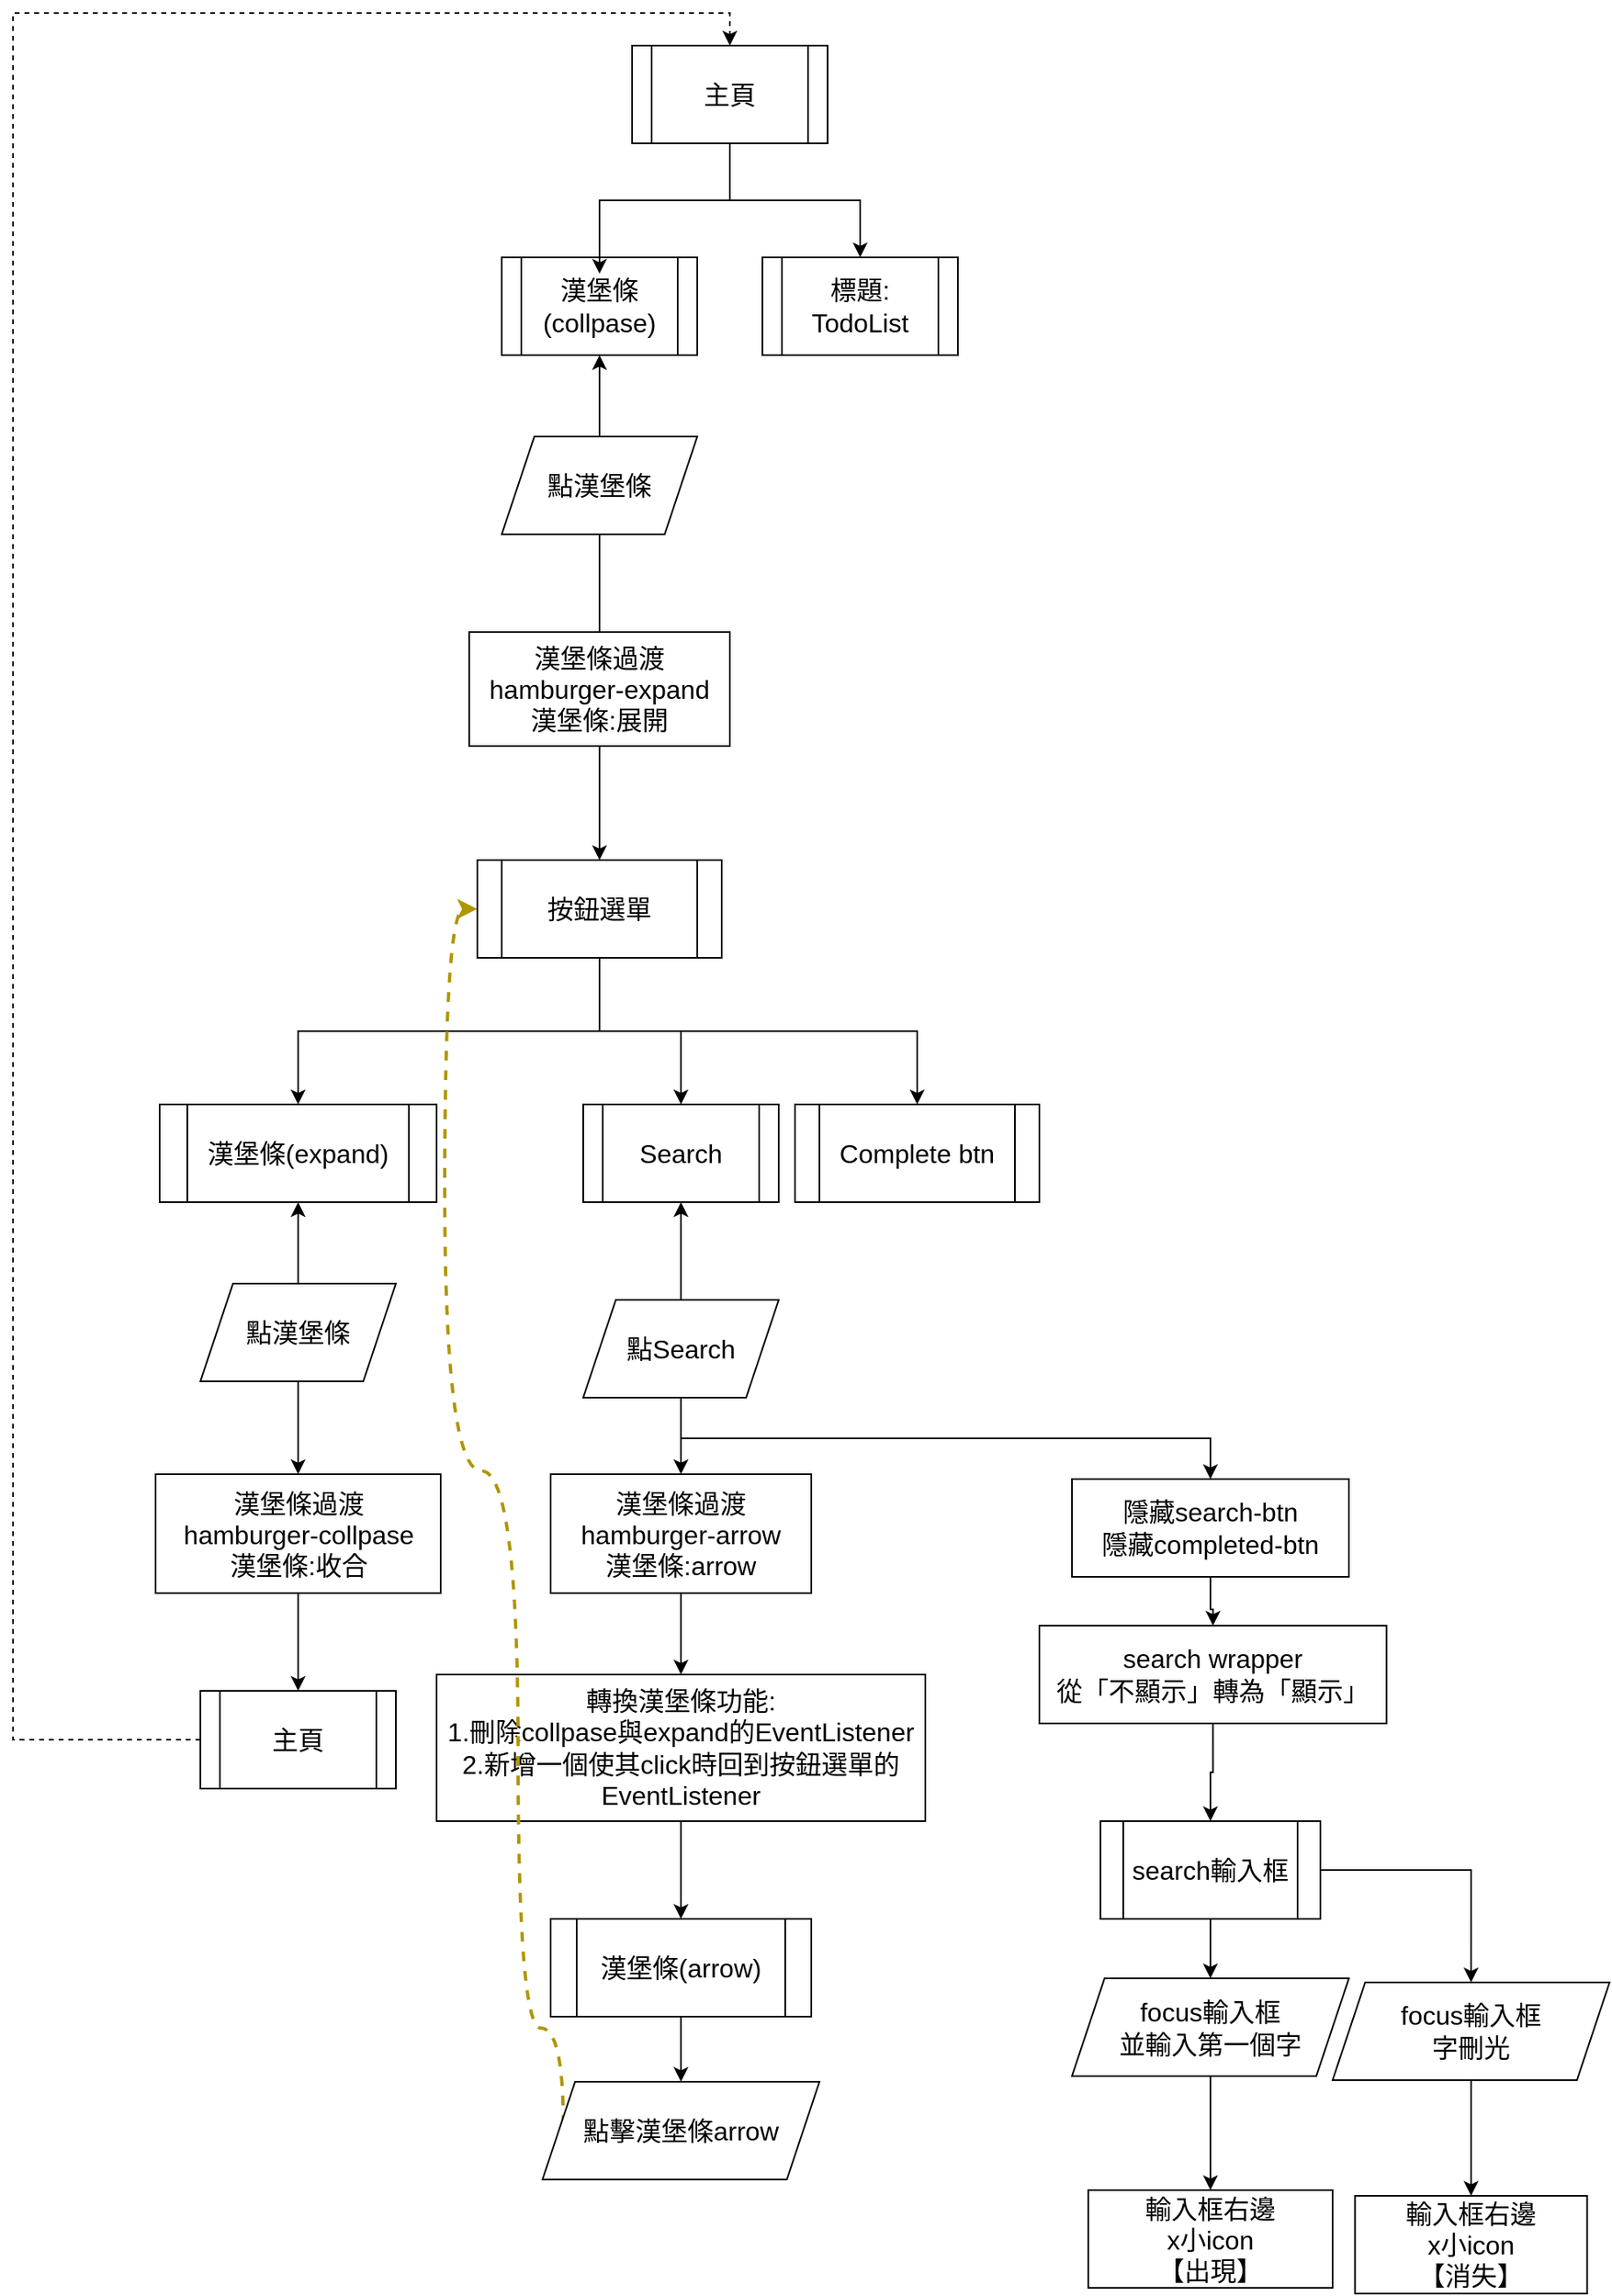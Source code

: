 <mxfile version="17.2.1" type="device"><diagram id="OU_4X724conIC8YHFExM" name="第 1 页"><mxGraphModel dx="2263" dy="1492" grid="1" gridSize="10" guides="0" tooltips="1" connect="1" arrows="1" fold="1" page="1" pageScale="1" pageWidth="1169" pageHeight="827" math="0" shadow="0"><root><mxCell id="0"/><mxCell id="1" parent="0"/><mxCell id="X8EXcj-Cw6bC6t_Icsz7-39" style="edgeStyle=orthogonalEdgeStyle;rounded=0;orthogonalLoop=1;jettySize=auto;html=1;entryX=0.5;entryY=1;entryDx=0;entryDy=0;fontFamily=Helvetica;fontSize=16;fontColor=default;" parent="1" source="X8EXcj-Cw6bC6t_Icsz7-1" target="X8EXcj-Cw6bC6t_Icsz7-38" edge="1"><mxGeometry relative="1" as="geometry"/></mxCell><mxCell id="X8EXcj-Cw6bC6t_Icsz7-1" value="點漢堡條" style="shape=parallelogram;perimeter=parallelogramPerimeter;whiteSpace=wrap;html=1;fixedSize=1;fontFamily=Helvetica;fontSize=16;fontColor=default;align=center;strokeColor=default;fillColor=default;" parent="1" vertex="1"><mxGeometry x="260" y="190" width="120" height="60" as="geometry"/></mxCell><mxCell id="X8EXcj-Cw6bC6t_Icsz7-10" value="" style="edgeStyle=orthogonalEdgeStyle;rounded=0;orthogonalLoop=1;jettySize=auto;html=1;fontFamily=Helvetica;fontSize=16;fontColor=default;exitX=0.5;exitY=1;exitDx=0;exitDy=0;" parent="1" source="X8EXcj-Cw6bC6t_Icsz7-4" target="X8EXcj-Cw6bC6t_Icsz7-9" edge="1"><mxGeometry relative="1" as="geometry"/></mxCell><mxCell id="X8EXcj-Cw6bC6t_Icsz7-16" value="" style="edgeStyle=orthogonalEdgeStyle;rounded=0;orthogonalLoop=1;jettySize=auto;html=1;fontFamily=Helvetica;fontSize=16;fontColor=default;" parent="1" source="X8EXcj-Cw6bC6t_Icsz7-4" target="X8EXcj-Cw6bC6t_Icsz7-15" edge="1"><mxGeometry relative="1" as="geometry"/></mxCell><mxCell id="X8EXcj-Cw6bC6t_Icsz7-41" value="" style="edgeStyle=orthogonalEdgeStyle;rounded=0;orthogonalLoop=1;jettySize=auto;html=1;fontFamily=Helvetica;fontSize=16;fontColor=default;exitX=0.5;exitY=1;exitDx=0;exitDy=0;" parent="1" source="X8EXcj-Cw6bC6t_Icsz7-4" target="X8EXcj-Cw6bC6t_Icsz7-40" edge="1"><mxGeometry relative="1" as="geometry"/></mxCell><mxCell id="X8EXcj-Cw6bC6t_Icsz7-4" value="按鈕選單" style="shape=process;whiteSpace=wrap;html=1;backgroundOutline=1;fontFamily=Helvetica;fontSize=16;fontColor=default;align=center;strokeColor=default;fillColor=default;" parent="1" vertex="1"><mxGeometry x="245" y="450" width="150" height="60" as="geometry"/></mxCell><mxCell id="X8EXcj-Cw6bC6t_Icsz7-9" value="&lt;font style=&quot;font-size: 16px&quot;&gt;漢堡條(&lt;span style=&quot;font-size: 16px&quot;&gt;expand&lt;/span&gt;)&lt;/font&gt;" style="shape=process;whiteSpace=wrap;html=1;backgroundOutline=1;fontFamily=Helvetica;fontSize=16;fontColor=default;align=center;strokeColor=default;fillColor=default;rounded=0;" parent="1" vertex="1"><mxGeometry x="50" y="600" width="170" height="60" as="geometry"/></mxCell><mxCell id="X8EXcj-Cw6bC6t_Icsz7-15" value="Search" style="shape=process;whiteSpace=wrap;html=1;backgroundOutline=1;fontFamily=Helvetica;fontSize=16;fontColor=default;align=center;strokeColor=default;fillColor=default;" parent="1" vertex="1"><mxGeometry x="310" y="600" width="120" height="60" as="geometry"/></mxCell><mxCell id="X8EXcj-Cw6bC6t_Icsz7-38" value="漢堡條(collpase)" style="shape=process;whiteSpace=wrap;html=1;backgroundOutline=1;labelBackgroundColor=default;fontFamily=Helvetica;fontSize=16;fontColor=default;fillColor=default;gradientColor=none;rounded=0;" parent="1" vertex="1"><mxGeometry x="260" y="80" width="120" height="60" as="geometry"/></mxCell><mxCell id="X8EXcj-Cw6bC6t_Icsz7-40" value="Complete btn" style="shape=process;whiteSpace=wrap;html=1;backgroundOutline=1;fontFamily=Helvetica;fontSize=16;fontColor=default;align=center;strokeColor=default;fillColor=default;" parent="1" vertex="1"><mxGeometry x="440" y="600" width="150" height="60" as="geometry"/></mxCell><mxCell id="X8EXcj-Cw6bC6t_Icsz7-44" value="&lt;span style=&quot;font-size: 16px&quot;&gt;漢堡條&lt;/span&gt;&lt;span style=&quot;font-size: 16px&quot;&gt;過渡&lt;/span&gt;&lt;br style=&quot;font-size: 16px&quot;&gt;&lt;span style=&quot;font-size: 16px&quot;&gt;hamburger-expand&lt;br style=&quot;font-size: 16px&quot;&gt;漢堡條:展開&lt;br style=&quot;font-size: 16px&quot;&gt;&lt;/span&gt;" style="rounded=0;whiteSpace=wrap;html=1;fontFamily=Helvetica;fontSize=16;fontColor=default;strokeColor=default;fillColor=default;" parent="1" vertex="1"><mxGeometry x="240" y="310" width="160" height="70" as="geometry"/></mxCell><mxCell id="X8EXcj-Cw6bC6t_Icsz7-45" value="" style="edgeStyle=orthogonalEdgeStyle;rounded=0;orthogonalLoop=1;jettySize=auto;html=1;fontFamily=Helvetica;fontSize=16;fontColor=default;endArrow=none;entryX=0.5;entryY=0;entryDx=0;entryDy=0;" parent="1" source="X8EXcj-Cw6bC6t_Icsz7-1" target="X8EXcj-Cw6bC6t_Icsz7-44" edge="1"><mxGeometry relative="1" as="geometry"><mxPoint x="320" y="250.0" as="sourcePoint"/><mxPoint x="350" y="360" as="targetPoint"/></mxGeometry></mxCell><mxCell id="X8EXcj-Cw6bC6t_Icsz7-46" value="標題:&lt;br style=&quot;font-size: 16px;&quot;&gt;TodoList" style="shape=process;whiteSpace=wrap;html=1;backgroundOutline=1;fontFamily=Helvetica;fontSize=16;fontColor=default;strokeColor=default;fillColor=default;" parent="1" vertex="1"><mxGeometry x="420" y="80" width="120" height="60" as="geometry"/></mxCell><mxCell id="X8EXcj-Cw6bC6t_Icsz7-54" style="edgeStyle=orthogonalEdgeStyle;rounded=0;orthogonalLoop=1;jettySize=auto;html=1;entryX=0.5;entryY=1;entryDx=0;entryDy=0;fontFamily=Helvetica;fontSize=16;fontColor=default;" parent="1" source="X8EXcj-Cw6bC6t_Icsz7-47" target="X8EXcj-Cw6bC6t_Icsz7-9" edge="1"><mxGeometry relative="1" as="geometry"/></mxCell><mxCell id="X8EXcj-Cw6bC6t_Icsz7-56" value="" style="edgeStyle=orthogonalEdgeStyle;rounded=0;orthogonalLoop=1;jettySize=auto;html=1;fontFamily=Helvetica;fontSize=16;fontColor=default;" parent="1" source="X8EXcj-Cw6bC6t_Icsz7-47" target="X8EXcj-Cw6bC6t_Icsz7-55" edge="1"><mxGeometry relative="1" as="geometry"/></mxCell><mxCell id="X8EXcj-Cw6bC6t_Icsz7-47" value="點漢堡條" style="shape=parallelogram;perimeter=parallelogramPerimeter;whiteSpace=wrap;html=1;fixedSize=1;fontFamily=Helvetica;fontSize=16;fontColor=default;strokeColor=default;fillColor=default;" parent="1" vertex="1"><mxGeometry x="75" y="710" width="120" height="60" as="geometry"/></mxCell><mxCell id="X8EXcj-Cw6bC6t_Icsz7-53" style="edgeStyle=orthogonalEdgeStyle;rounded=0;orthogonalLoop=1;jettySize=auto;html=1;fontFamily=Helvetica;fontSize=16;fontColor=default;exitX=0.5;exitY=1;exitDx=0;exitDy=0;" parent="1" source="X8EXcj-Cw6bC6t_Icsz7-44" edge="1"><mxGeometry relative="1" as="geometry"><mxPoint x="320" y="430" as="sourcePoint"/><mxPoint x="320" y="450" as="targetPoint"/></mxGeometry></mxCell><mxCell id="X8EXcj-Cw6bC6t_Icsz7-62" value="" style="edgeStyle=orthogonalEdgeStyle;rounded=0;orthogonalLoop=1;jettySize=auto;html=1;fontFamily=Helvetica;fontSize=16;fontColor=default;entryX=0.5;entryY=0;entryDx=0;entryDy=0;" parent="1" source="X8EXcj-Cw6bC6t_Icsz7-55" target="X8EXcj-Cw6bC6t_Icsz7-67" edge="1"><mxGeometry relative="1" as="geometry"><mxPoint x="135" y="960" as="targetPoint"/></mxGeometry></mxCell><mxCell id="X8EXcj-Cw6bC6t_Icsz7-55" value="&lt;span style=&quot;font-size: 16px&quot;&gt;漢堡條過渡&lt;/span&gt;&lt;br style=&quot;font-size: 16px&quot;&gt;&lt;span style=&quot;font-size: 16px&quot;&gt;hamburger-collpase&lt;br style=&quot;font-size: 16px&quot;&gt;漢堡條:收合&lt;/span&gt;" style="whiteSpace=wrap;html=1;fontSize=16;fillColor=default;rounded=0;" parent="1" vertex="1"><mxGeometry x="47.5" y="827" width="175" height="73" as="geometry"/></mxCell><mxCell id="X8EXcj-Cw6bC6t_Icsz7-65" style="edgeStyle=orthogonalEdgeStyle;rounded=0;orthogonalLoop=1;jettySize=auto;html=1;entryX=0.5;entryY=0.167;entryDx=0;entryDy=0;entryPerimeter=0;fontFamily=Helvetica;fontSize=16;fontColor=default;" parent="1" source="X8EXcj-Cw6bC6t_Icsz7-64" target="X8EXcj-Cw6bC6t_Icsz7-38" edge="1"><mxGeometry relative="1" as="geometry"/></mxCell><mxCell id="X8EXcj-Cw6bC6t_Icsz7-66" style="edgeStyle=orthogonalEdgeStyle;rounded=0;orthogonalLoop=1;jettySize=auto;html=1;entryX=0.5;entryY=0;entryDx=0;entryDy=0;fontFamily=Helvetica;fontSize=16;fontColor=default;" parent="1" source="X8EXcj-Cw6bC6t_Icsz7-64" target="X8EXcj-Cw6bC6t_Icsz7-46" edge="1"><mxGeometry relative="1" as="geometry"/></mxCell><mxCell id="X8EXcj-Cw6bC6t_Icsz7-64" value="主頁" style="shape=process;whiteSpace=wrap;html=1;backgroundOutline=1;fontFamily=Helvetica;fontSize=16;fontColor=default;strokeColor=default;fillColor=default;" parent="1" vertex="1"><mxGeometry x="340" y="-50" width="120" height="60" as="geometry"/></mxCell><mxCell id="X8EXcj-Cw6bC6t_Icsz7-68" style="edgeStyle=orthogonalEdgeStyle;rounded=0;orthogonalLoop=1;jettySize=auto;html=1;entryX=0.5;entryY=0;entryDx=0;entryDy=0;fontFamily=Helvetica;fontSize=16;fontColor=default;dashed=1;" parent="1" source="X8EXcj-Cw6bC6t_Icsz7-67" target="X8EXcj-Cw6bC6t_Icsz7-64" edge="1"><mxGeometry relative="1" as="geometry"><Array as="points"><mxPoint x="-40" y="990"/><mxPoint x="-40" y="-70"/><mxPoint x="400" y="-70"/></Array></mxGeometry></mxCell><mxCell id="X8EXcj-Cw6bC6t_Icsz7-67" value="主頁" style="shape=process;whiteSpace=wrap;html=1;backgroundOutline=1;fontFamily=Helvetica;fontSize=16;fontColor=default;strokeColor=default;fillColor=default;" parent="1" vertex="1"><mxGeometry x="75" y="960" width="120" height="60" as="geometry"/></mxCell><mxCell id="X8EXcj-Cw6bC6t_Icsz7-70" style="edgeStyle=orthogonalEdgeStyle;rounded=0;orthogonalLoop=1;jettySize=auto;html=1;entryX=0.5;entryY=1;entryDx=0;entryDy=0;fontFamily=Helvetica;fontSize=16;fontColor=default;" parent="1" source="X8EXcj-Cw6bC6t_Icsz7-69" target="X8EXcj-Cw6bC6t_Icsz7-15" edge="1"><mxGeometry relative="1" as="geometry"/></mxCell><mxCell id="X8EXcj-Cw6bC6t_Icsz7-71" style="edgeStyle=orthogonalEdgeStyle;rounded=0;orthogonalLoop=1;jettySize=auto;html=1;fontFamily=Helvetica;fontSize=16;fontColor=default;entryX=0.5;entryY=0;entryDx=0;entryDy=0;" parent="1" source="X8EXcj-Cw6bC6t_Icsz7-69" target="X8EXcj-Cw6bC6t_Icsz7-72" edge="1"><mxGeometry relative="1" as="geometry"><mxPoint x="370" y="830" as="targetPoint"/></mxGeometry></mxCell><mxCell id="X8EXcj-Cw6bC6t_Icsz7-78" style="edgeStyle=orthogonalEdgeStyle;shape=connector;rounded=0;orthogonalLoop=1;jettySize=auto;html=1;labelBackgroundColor=default;fontFamily=Helvetica;fontSize=16;fontColor=default;endArrow=classic;strokeColor=default;exitX=0.5;exitY=1;exitDx=0;exitDy=0;" parent="1" source="X8EXcj-Cw6bC6t_Icsz7-69" target="X8EXcj-Cw6bC6t_Icsz7-79" edge="1"><mxGeometry relative="1" as="geometry"><mxPoint x="530" y="830" as="targetPoint"/></mxGeometry></mxCell><mxCell id="X8EXcj-Cw6bC6t_Icsz7-69" value="點Search" style="shape=parallelogram;perimeter=parallelogramPerimeter;whiteSpace=wrap;html=1;fixedSize=1;fontFamily=Helvetica;fontSize=16;fontColor=default;strokeColor=default;fillColor=default;" parent="1" vertex="1"><mxGeometry x="310" y="720" width="120" height="60" as="geometry"/></mxCell><mxCell id="X8EXcj-Cw6bC6t_Icsz7-75" value="" style="edgeStyle=orthogonalEdgeStyle;shape=connector;rounded=0;orthogonalLoop=1;jettySize=auto;html=1;labelBackgroundColor=default;fontFamily=Helvetica;fontSize=16;fontColor=default;endArrow=classic;strokeColor=default;exitX=0.5;exitY=1;exitDx=0;exitDy=0;" parent="1" source="X8EXcj-Cw6bC6t_Icsz7-76" target="X8EXcj-Cw6bC6t_Icsz7-74" edge="1"><mxGeometry relative="1" as="geometry"><mxPoint x="370" y="970" as="sourcePoint"/></mxGeometry></mxCell><mxCell id="X8EXcj-Cw6bC6t_Icsz7-77" value="" style="edgeStyle=orthogonalEdgeStyle;shape=connector;rounded=0;orthogonalLoop=1;jettySize=auto;html=1;labelBackgroundColor=default;fontFamily=Helvetica;fontSize=16;fontColor=default;endArrow=classic;strokeColor=default;" parent="1" source="X8EXcj-Cw6bC6t_Icsz7-72" target="X8EXcj-Cw6bC6t_Icsz7-76" edge="1"><mxGeometry relative="1" as="geometry"/></mxCell><mxCell id="X8EXcj-Cw6bC6t_Icsz7-72" value="&lt;span style=&quot;font-size: 16px&quot;&gt;漢堡條&lt;/span&gt;&lt;span style=&quot;font-size: 16px&quot;&gt;過渡&lt;/span&gt;&lt;br style=&quot;font-size: 16px&quot;&gt;&lt;span style=&quot;font-size: 16px&quot;&gt;hamburger-arrow&lt;br style=&quot;font-size: 16px&quot;&gt;漢堡條:&lt;/span&gt;&lt;span style=&quot;font-size: 16px&quot;&gt;arrow&lt;/span&gt;" style="rounded=0;whiteSpace=wrap;html=1;fontFamily=Helvetica;fontSize=16;fontColor=default;strokeColor=default;fillColor=default;" parent="1" vertex="1"><mxGeometry x="290" y="827" width="160" height="73" as="geometry"/></mxCell><mxCell id="X8EXcj-Cw6bC6t_Icsz7-74" value="&lt;span style=&quot;font-size: 16px&quot;&gt;漢堡條(arrow)&lt;/span&gt;" style="shape=process;whiteSpace=wrap;html=1;backgroundOutline=1;fontFamily=Helvetica;fontSize=16;fontColor=default;align=center;strokeColor=default;fillColor=default;" parent="1" vertex="1"><mxGeometry x="290" y="1100" width="160" height="60" as="geometry"/></mxCell><mxCell id="X8EXcj-Cw6bC6t_Icsz7-76" value="轉換漢堡條功能:&lt;br&gt;1.刪除collpase與expand的EventListener&lt;br&gt;2.新增一個使其click時回到按鈕選單的EventListener" style="whiteSpace=wrap;html=1;fontSize=16;rounded=0;" parent="1" vertex="1"><mxGeometry x="220" y="950" width="300" height="90" as="geometry"/></mxCell><mxCell id="X8EXcj-Cw6bC6t_Icsz7-81" value="" style="edgeStyle=orthogonalEdgeStyle;shape=connector;rounded=0;orthogonalLoop=1;jettySize=auto;html=1;labelBackgroundColor=default;fontFamily=Helvetica;fontSize=16;fontColor=default;endArrow=classic;strokeColor=default;entryX=0.5;entryY=0;entryDx=0;entryDy=0;" parent="1" source="X8EXcj-Cw6bC6t_Icsz7-79" target="X8EXcj-Cw6bC6t_Icsz7-80" edge="1"><mxGeometry relative="1" as="geometry"><mxPoint x="694.978" y="926.5" as="targetPoint"/></mxGeometry></mxCell><mxCell id="X8EXcj-Cw6bC6t_Icsz7-79" value="隱藏search-btn&lt;br&gt;隱藏completed-btn" style="rounded=0;whiteSpace=wrap;html=1;fontFamily=Helvetica;fontSize=16;fontColor=default;strokeColor=default;fillColor=default;" parent="1" vertex="1"><mxGeometry x="610" y="830" width="170" height="60" as="geometry"/></mxCell><mxCell id="X8EXcj-Cw6bC6t_Icsz7-82" style="edgeStyle=orthogonalEdgeStyle;shape=connector;rounded=0;orthogonalLoop=1;jettySize=auto;html=1;labelBackgroundColor=default;fontFamily=Helvetica;fontSize=16;fontColor=default;endArrow=classic;strokeColor=default;entryX=0.5;entryY=0;entryDx=0;entryDy=0;exitX=0.5;exitY=1;exitDx=0;exitDy=0;" parent="1" source="X8EXcj-Cw6bC6t_Icsz7-80" target="X8EXcj-Cw6bC6t_Icsz7-83" edge="1"><mxGeometry relative="1" as="geometry"><mxPoint x="673.445" y="1040" as="targetPoint"/><mxPoint x="694.978" y="986.5" as="sourcePoint"/></mxGeometry></mxCell><mxCell id="X8EXcj-Cw6bC6t_Icsz7-80" value="search wrapper&lt;br&gt;從「不顯示」轉為「顯示」" style="whiteSpace=wrap;html=1;fontSize=16;rounded=0;" parent="1" vertex="1"><mxGeometry x="590" y="920" width="213.12" height="60" as="geometry"/></mxCell><mxCell id="X8EXcj-Cw6bC6t_Icsz7-99" style="edgeStyle=orthogonalEdgeStyle;shape=connector;rounded=0;orthogonalLoop=1;jettySize=auto;html=1;labelBackgroundColor=default;fontFamily=Helvetica;fontSize=16;fontColor=default;endArrow=classic;strokeColor=default;entryX=0.5;entryY=0;entryDx=0;entryDy=0;" parent="1" source="X8EXcj-Cw6bC6t_Icsz7-83" target="X8EXcj-Cw6bC6t_Icsz7-100" edge="1"><mxGeometry relative="1" as="geometry"><mxPoint x="828.44" y="1140" as="targetPoint"/></mxGeometry></mxCell><mxCell id="X8EXcj-Cw6bC6t_Icsz7-83" value="search輸入框" style="shape=process;whiteSpace=wrap;html=1;backgroundOutline=1;fontFamily=Helvetica;fontSize=16;fontColor=default;strokeColor=default;fillColor=default;" parent="1" vertex="1"><mxGeometry x="627.5" y="1040" width="135" height="60" as="geometry"/></mxCell><mxCell id="X8EXcj-Cw6bC6t_Icsz7-92" style="edgeStyle=orthogonalEdgeStyle;shape=connector;rounded=0;orthogonalLoop=1;jettySize=auto;html=1;labelBackgroundColor=default;fontFamily=Helvetica;fontSize=16;fontColor=default;endArrow=classic;strokeColor=#B09500;dashed=1;curved=1;entryX=0;entryY=0.5;entryDx=0;entryDy=0;fillColor=#e3c800;exitX=0.075;exitY=0.444;exitDx=0;exitDy=0;strokeWidth=2;exitPerimeter=0;" parent="1" source="X8EXcj-Cw6bC6t_Icsz7-85" target="X8EXcj-Cw6bC6t_Icsz7-4" edge="1"><mxGeometry relative="1" as="geometry"><mxPoint x="-310" y="380" as="targetPoint"/><Array as="points"><mxPoint x="270" y="1167"/><mxPoint x="270" y="825"/><mxPoint x="225" y="825"/><mxPoint x="225" y="480"/></Array></mxGeometry></mxCell><mxCell id="X8EXcj-Cw6bC6t_Icsz7-85" value="點擊漢堡條arrow" style="shape=parallelogram;perimeter=parallelogramPerimeter;whiteSpace=wrap;html=1;fixedSize=1;fontFamily=Helvetica;fontSize=16;fontColor=default;strokeColor=default;fillColor=default;" parent="1" vertex="1"><mxGeometry x="285" y="1200" width="170" height="60" as="geometry"/></mxCell><mxCell id="X8EXcj-Cw6bC6t_Icsz7-86" value="" style="edgeStyle=orthogonalEdgeStyle;shape=connector;rounded=0;orthogonalLoop=1;jettySize=auto;html=1;labelBackgroundColor=default;fontFamily=Helvetica;fontSize=16;fontColor=default;endArrow=classic;strokeColor=default;" parent="1" source="X8EXcj-Cw6bC6t_Icsz7-74" target="X8EXcj-Cw6bC6t_Icsz7-85" edge="1"><mxGeometry relative="1" as="geometry"/></mxCell><mxCell id="X8EXcj-Cw6bC6t_Icsz7-98" value="" style="edgeStyle=orthogonalEdgeStyle;shape=connector;rounded=0;orthogonalLoop=1;jettySize=auto;html=1;labelBackgroundColor=default;fontFamily=Helvetica;fontSize=16;fontColor=default;endArrow=classic;strokeColor=default;" parent="1" source="X8EXcj-Cw6bC6t_Icsz7-94" target="X8EXcj-Cw6bC6t_Icsz7-97" edge="1"><mxGeometry relative="1" as="geometry"/></mxCell><mxCell id="X8EXcj-Cw6bC6t_Icsz7-94" value="focus輸入框&lt;br&gt;並輸入第一個字" style="shape=parallelogram;perimeter=parallelogramPerimeter;whiteSpace=wrap;html=1;fixedSize=1;fontFamily=Helvetica;fontSize=16;fontColor=default;strokeColor=default;fillColor=default;" parent="1" vertex="1"><mxGeometry x="610.01" y="1136.5" width="169.99" height="60" as="geometry"/></mxCell><mxCell id="X8EXcj-Cw6bC6t_Icsz7-95" value="" style="shape=connector;rounded=0;orthogonalLoop=1;jettySize=auto;html=1;labelBackgroundColor=default;fontFamily=Helvetica;fontSize=16;fontColor=default;endArrow=classic;strokeColor=default;edgeStyle=orthogonalEdgeStyle;" parent="1" source="X8EXcj-Cw6bC6t_Icsz7-83" target="X8EXcj-Cw6bC6t_Icsz7-94" edge="1"><mxGeometry relative="1" as="geometry"/></mxCell><mxCell id="X8EXcj-Cw6bC6t_Icsz7-97" value="輸入框右邊&lt;br&gt;x小icon&lt;br&gt;【出現】" style="whiteSpace=wrap;html=1;fontSize=16;" parent="1" vertex="1"><mxGeometry x="620.01" y="1266.5" width="149.99" height="60" as="geometry"/></mxCell><mxCell id="X8EXcj-Cw6bC6t_Icsz7-103" style="edgeStyle=orthogonalEdgeStyle;shape=connector;rounded=0;orthogonalLoop=1;jettySize=auto;html=1;entryX=0.5;entryY=0;entryDx=0;entryDy=0;labelBackgroundColor=default;fontFamily=Helvetica;fontSize=16;fontColor=default;endArrow=classic;strokeColor=default;" parent="1" source="X8EXcj-Cw6bC6t_Icsz7-100" target="X8EXcj-Cw6bC6t_Icsz7-102" edge="1"><mxGeometry relative="1" as="geometry"/></mxCell><mxCell id="X8EXcj-Cw6bC6t_Icsz7-100" value="focus輸入框&lt;br&gt;字刪光" style="shape=parallelogram;perimeter=parallelogramPerimeter;whiteSpace=wrap;html=1;fixedSize=1;fontFamily=Helvetica;fontSize=16;fontColor=default;strokeColor=default;fillColor=default;" parent="1" vertex="1"><mxGeometry x="770" y="1139" width="169.99" height="60" as="geometry"/></mxCell><mxCell id="X8EXcj-Cw6bC6t_Icsz7-102" value="輸入框右邊&lt;br&gt;x小icon&lt;br&gt;【消失】" style="whiteSpace=wrap;html=1;fontSize=16;" parent="1" vertex="1"><mxGeometry x="783.75" y="1270" width="142.49" height="60" as="geometry"/></mxCell></root></mxGraphModel></diagram></mxfile>